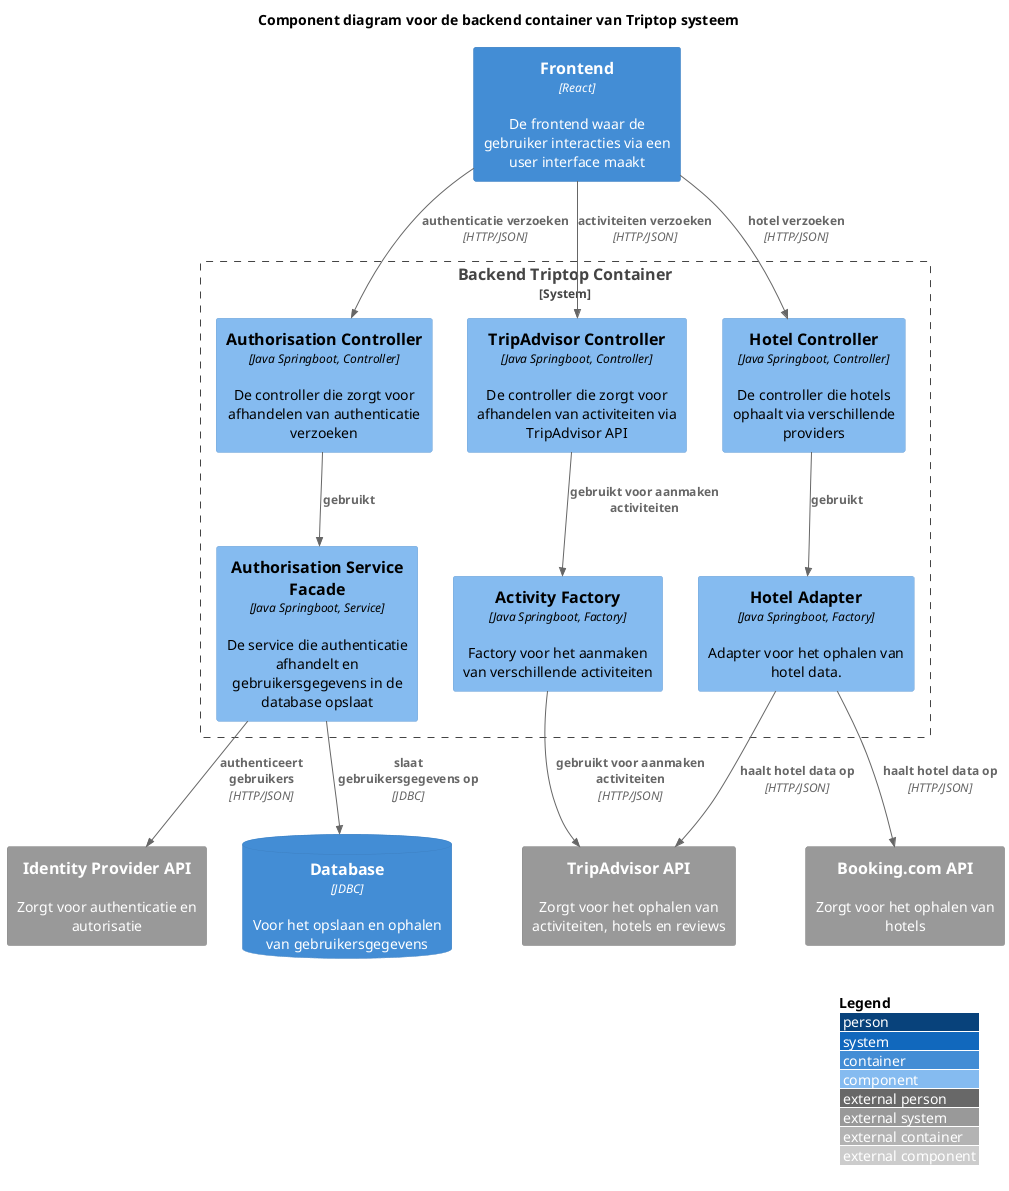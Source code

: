 @startuml Component diagram voor de backend container van Triptop systeem
!include <C4/C4>
!include <C4/C4_Context>
!include <C4/C4_Container>
!include <C4/C4_Component>

LAYOUT_WITH_LEGEND()

title Component diagram voor de backend container van Triptop systeem

Container(website, "Frontend", "React", "De frontend waar de gebruiker interacties via een user interface maakt")

System_Boundary(triptop, "Backend Triptop Container") {
    ' Services
    Component(authS, "Authorisation Service Facade", "Java Springboot, Service", "De service die authenticatie afhandelt en gebruikersgegevens in de database opslaat")

    ' Factories
    Component(actFact, "Activity Factory", "Java Springboot, Factory", "Factory voor het aanmaken van verschillende activiteiten")
    Component(hotelFact, "Hotel Adapter", "Java Springboot, Factory", "Adapter voor het ophalen van hotel data.")

    ' Controllers
    Component(authC, "Authorisation Controller", "Java Springboot, Controller", "De controller die zorgt voor afhandelen van authenticatie verzoeken")
    Component(hotelC, "Hotel Controller", "Java Springboot, Controller", "De controller die hotels ophaalt via verschillende providers")
    Component(tripAdvC, "TripAdvisor Controller", "Java Springboot, Controller", "De controller die zorgt voor afhandelen van activiteiten via TripAdvisor API")
}

' Database
ContainerDb(database, "Database", "JDBC", "Voor het opslaan en ophalen van gebruikersgegevens")

' External Systems
System_Ext(bookingApi, "Booking.com API", "Zorgt voor het ophalen van hotels")
System_Ext(tripAdvisorApi, "TripAdvisor API", "Zorgt voor het ophalen van activiteiten, hotels en reviews")
System_Ext(identityProviderApi, "Identity Provider API", "Zorgt voor authenticatie en autorisatie")

' Relationships - Controllers to Services
Rel(authC, authS, "gebruikt")
Rel(hotelC, hotelFact, "gebruikt")
Rel(tripAdvC, actFact, "gebruikt voor aanmaken activiteiten")
Rel(actFact, tripAdvisorApi, "gebruikt voor aanmaken activiteiten", "HTTP/JSON")

Rel(hotelFact, bookingApi, "haalt hotel data op", "HTTP/JSON")
Rel(hotelFact, tripAdvisorApi, "haalt hotel data op", "HTTP/JSON")

Rel(authS, identityProviderApi, "authenticeert gebruikers", "HTTP/JSON")

' Database relationships
Rel(authS, database, "slaat gebruikersgegevens op", "JDBC")

' Frontend to Backend relationship
Rel(website, authC, "authenticatie verzoeken", "HTTP/JSON")
Rel(website, hotelC, "hotel verzoeken", "HTTP/JSON")
Rel(website, tripAdvC, "activiteiten verzoeken", "HTTP/JSON")

@enduml